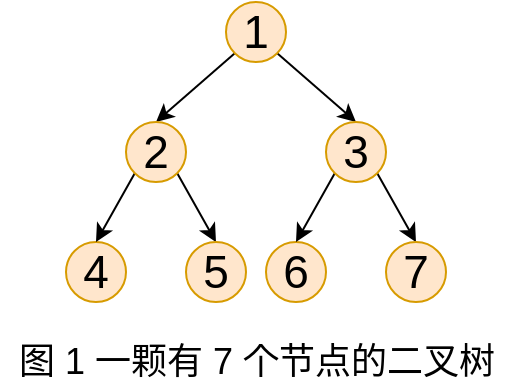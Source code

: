 <mxfile version="17.4.5" type="device"><diagram id="RFiegms-fr5A7W3UMRjn" name="Page-1"><mxGraphModel dx="731" dy="1597" grid="1" gridSize="10" guides="1" tooltips="1" connect="1" arrows="1" fold="1" page="1" pageScale="1" pageWidth="827" pageHeight="1169" math="0" shadow="0"><root><mxCell id="0"/><mxCell id="1" parent="0"/><mxCell id="bm-barjQlbEcaZLtd5CO-1" style="rounded=0;orthogonalLoop=1;jettySize=auto;html=1;exitX=0;exitY=1;exitDx=0;exitDy=0;entryX=0.5;entryY=0;entryDx=0;entryDy=0;strokeWidth=1;" edge="1" parent="1" source="bm-barjQlbEcaZLtd5CO-3" target="bm-barjQlbEcaZLtd5CO-8"><mxGeometry relative="1" as="geometry"><mxPoint x="370" y="-500" as="targetPoint"/></mxGeometry></mxCell><mxCell id="bm-barjQlbEcaZLtd5CO-2" style="edgeStyle=none;rounded=0;orthogonalLoop=1;jettySize=auto;html=1;exitX=1;exitY=1;exitDx=0;exitDy=0;entryX=0.5;entryY=0;entryDx=0;entryDy=0;strokeWidth=1;" edge="1" parent="1" source="bm-barjQlbEcaZLtd5CO-3" target="bm-barjQlbEcaZLtd5CO-10"><mxGeometry relative="1" as="geometry"/></mxCell><mxCell id="bm-barjQlbEcaZLtd5CO-3" value="1" style="ellipse;whiteSpace=wrap;html=1;aspect=fixed;fontSize=23;fontStyle=0;fillColor=#ffe6cc;strokeColor=#d79b00;strokeWidth=1;" vertex="1" parent="1"><mxGeometry x="380" y="-570" width="30" height="30" as="geometry"/></mxCell><mxCell id="bm-barjQlbEcaZLtd5CO-4" value="4" style="ellipse;whiteSpace=wrap;html=1;aspect=fixed;fontSize=23;fontStyle=0;fillColor=#ffe6cc;strokeColor=#d79b00;strokeWidth=1;" vertex="1" parent="1"><mxGeometry x="300" y="-450" width="30" height="30" as="geometry"/></mxCell><mxCell id="bm-barjQlbEcaZLtd5CO-5" value="6" style="ellipse;whiteSpace=wrap;html=1;aspect=fixed;fontSize=23;fontStyle=0;fillColor=#ffe6cc;strokeColor=#d79b00;strokeWidth=1;" vertex="1" parent="1"><mxGeometry x="400" y="-450" width="30" height="30" as="geometry"/></mxCell><mxCell id="bm-barjQlbEcaZLtd5CO-6" style="edgeStyle=none;rounded=0;orthogonalLoop=1;jettySize=auto;html=1;exitX=0;exitY=1;exitDx=0;exitDy=0;entryX=0.5;entryY=0;entryDx=0;entryDy=0;strokeWidth=1;" edge="1" parent="1" source="bm-barjQlbEcaZLtd5CO-8" target="bm-barjQlbEcaZLtd5CO-4"><mxGeometry relative="1" as="geometry"/></mxCell><mxCell id="bm-barjQlbEcaZLtd5CO-7" style="edgeStyle=none;rounded=0;orthogonalLoop=1;jettySize=auto;html=1;exitX=1;exitY=1;exitDx=0;exitDy=0;entryX=0.5;entryY=0;entryDx=0;entryDy=0;strokeWidth=1;" edge="1" parent="1" source="bm-barjQlbEcaZLtd5CO-8" target="bm-barjQlbEcaZLtd5CO-11"><mxGeometry relative="1" as="geometry"/></mxCell><mxCell id="bm-barjQlbEcaZLtd5CO-8" value="2" style="ellipse;whiteSpace=wrap;html=1;aspect=fixed;fontSize=23;fontStyle=0;fillColor=#ffe6cc;strokeColor=#d79b00;strokeWidth=1;" vertex="1" parent="1"><mxGeometry x="330" y="-510" width="30" height="30" as="geometry"/></mxCell><mxCell id="bm-barjQlbEcaZLtd5CO-9" style="edgeStyle=none;rounded=0;orthogonalLoop=1;jettySize=auto;html=1;exitX=0;exitY=1;exitDx=0;exitDy=0;entryX=0.5;entryY=0;entryDx=0;entryDy=0;strokeWidth=1;" edge="1" parent="1" source="bm-barjQlbEcaZLtd5CO-10" target="bm-barjQlbEcaZLtd5CO-5"><mxGeometry relative="1" as="geometry"/></mxCell><mxCell id="bm-barjQlbEcaZLtd5CO-14" style="rounded=0;orthogonalLoop=1;jettySize=auto;html=1;exitX=1;exitY=1;exitDx=0;exitDy=0;entryX=0.5;entryY=0;entryDx=0;entryDy=0;strokeWidth=1;" edge="1" parent="1" source="bm-barjQlbEcaZLtd5CO-10" target="bm-barjQlbEcaZLtd5CO-12"><mxGeometry relative="1" as="geometry"/></mxCell><mxCell id="bm-barjQlbEcaZLtd5CO-10" value="3" style="ellipse;whiteSpace=wrap;html=1;aspect=fixed;fontSize=23;fontStyle=0;fillColor=#ffe6cc;strokeColor=#d79b00;strokeWidth=1;" vertex="1" parent="1"><mxGeometry x="430" y="-510" width="30" height="30" as="geometry"/></mxCell><mxCell id="bm-barjQlbEcaZLtd5CO-11" value="5" style="ellipse;whiteSpace=wrap;html=1;aspect=fixed;fontSize=23;fontStyle=0;fillColor=#ffe6cc;strokeColor=#d79b00;strokeWidth=1;" vertex="1" parent="1"><mxGeometry x="360" y="-450" width="30" height="30" as="geometry"/></mxCell><mxCell id="bm-barjQlbEcaZLtd5CO-12" value="7" style="ellipse;whiteSpace=wrap;html=1;aspect=fixed;fontSize=23;fontStyle=0;fillColor=#ffe6cc;strokeColor=#d79b00;strokeWidth=1;" vertex="1" parent="1"><mxGeometry x="460" y="-450" width="30" height="30" as="geometry"/></mxCell><mxCell id="bm-barjQlbEcaZLtd5CO-15" value="&lt;font style=&quot;font-size: 18px&quot;&gt;图 1&amp;nbsp;一颗有 7 个节点的二叉树&lt;/font&gt;" style="text;html=1;strokeColor=none;fillColor=none;align=center;verticalAlign=middle;whiteSpace=wrap;rounded=0;" vertex="1" parent="1"><mxGeometry x="267.5" y="-400" width="255" height="20" as="geometry"/></mxCell></root></mxGraphModel></diagram></mxfile>
